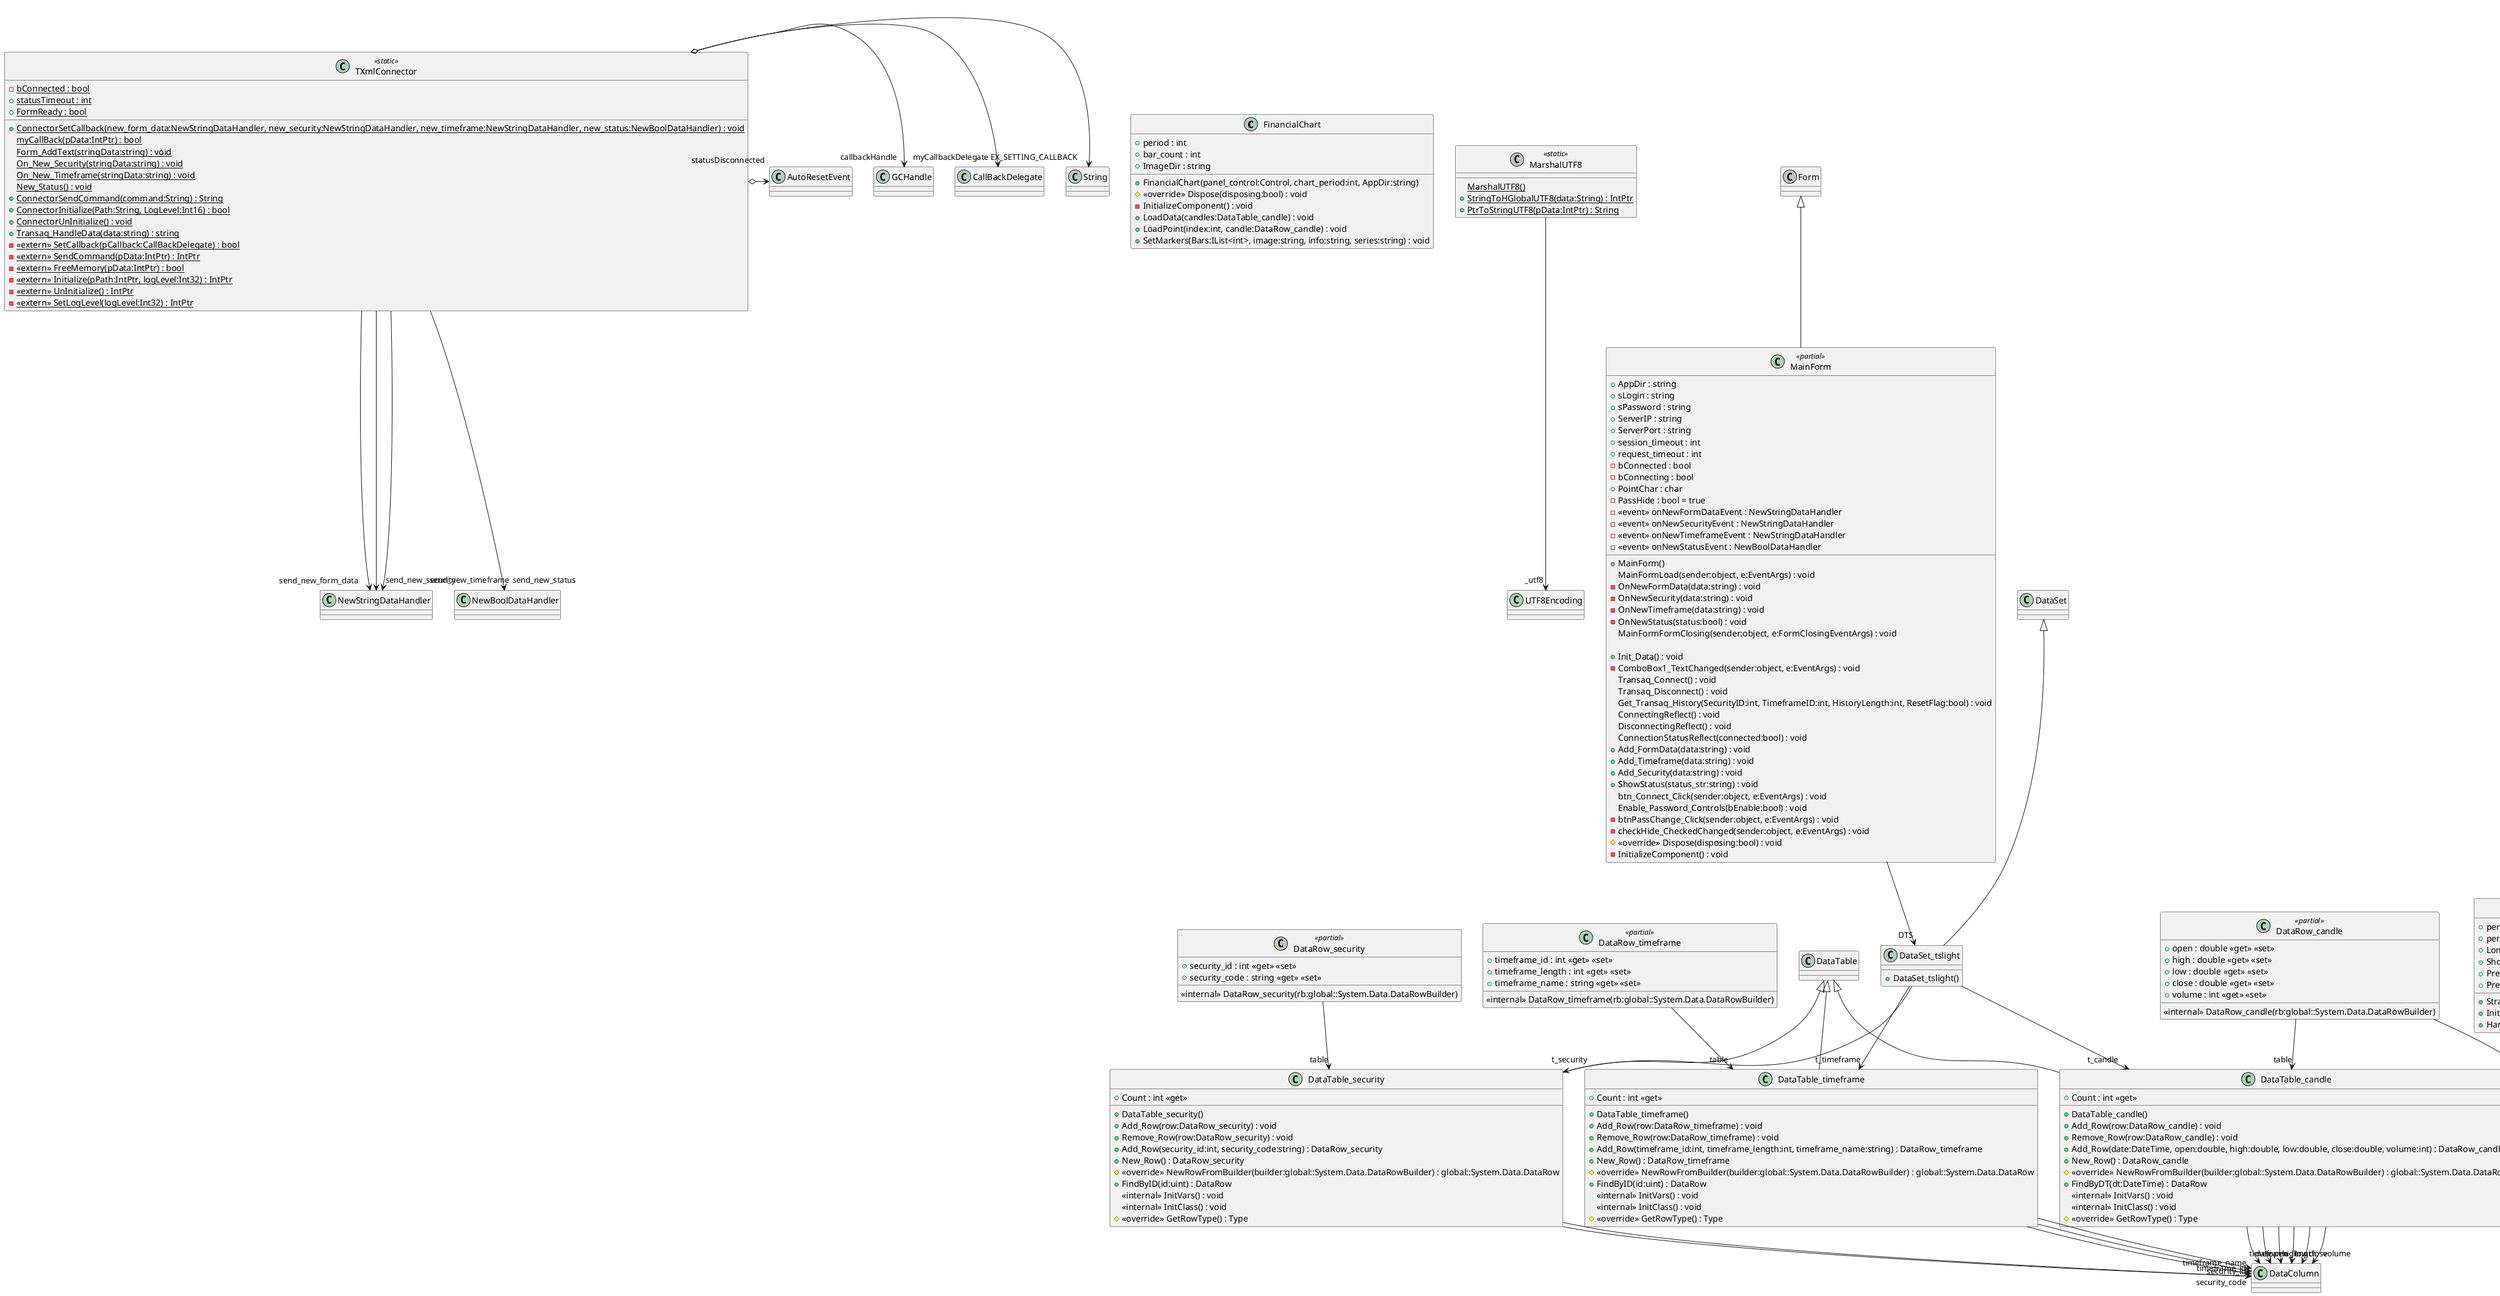 @startuml
class FinancialChart {
    + period : int
    + bar_count : int
    + ImageDir : string
    + FinancialChart(panel_control:Control, chart_period:int, AppDir:string)
    # <<override>> Dispose(disposing:bool) : void
    - InitializeComponent() : void
    + LoadData(candles:DataTable_candle) : void
    + LoadPoint(index:int, candle:DataRow_candle) : void
    + SetMarkers(Bars:IList<int>, image:string, info:string, series:string) : void
}
class MarshalUTF8 <<static>> {
    {static} MarshalUTF8()
    + {static} StringToHGlobalUTF8(data:String) : IntPtr
    + {static} PtrToStringUTF8(pData:IntPtr) : String
}
class TXmlConnector <<static>> {
    - {static} bConnected : bool
    + {static} statusTimeout : int
    + {static} FormReady : bool
    + {static} ConnectorSetCallback(new_form_data:NewStringDataHandler, new_security:NewStringDataHandler, new_timeframe:NewStringDataHandler, new_status:NewBoolDataHandler) : void
    {static} myCallBack(pData:IntPtr) : bool
    {static} Form_AddText(stringData:string) : void
    {static} On_New_Security(stringData:string) : void
    {static} On_New_Timeframe(stringData:string) : void
    {static} New_Status() : void
    + {static} ConnectorSendCommand(command:String) : String
    + {static} ConnectorInitialize(Path:String, LogLevel:Int16) : bool
    + {static} ConnectorUnInitialize() : void
    + {static} Transaq_HandleData(data:string) : string
    - {static} <<extern>> SetCallback(pCallback:CallBackDelegate) : bool
    - {static} <<extern>> SendCommand(pData:IntPtr) : IntPtr
    - {static} <<extern>> FreeMemory(pData:IntPtr) : bool
    - {static} <<extern>> Initialize(pPath:IntPtr, logLevel:Int32) : IntPtr
    - {static} <<extern>> UnInitialize() : IntPtr
    - {static} <<extern>> SetLogLevel(logLevel:Int32) : IntPtr
}
MarshalUTF8 --> "_utf8" UTF8Encoding
TXmlConnector o-> "EX_SETTING_CALLBACK" String
TXmlConnector o-> "myCallbackDelegate" CallBackDelegate
TXmlConnector o-> "callbackHandle" GCHandle
TXmlConnector o-> "statusDisconnected" AutoResetEvent
TXmlConnector --> "send_new_form_data" NewStringDataHandler
TXmlConnector --> "send_new_security" NewStringDataHandler
TXmlConnector --> "send_new_timeframe" NewStringDataHandler
TXmlConnector --> "send_new_status" NewBoolDataHandler
class DataSet_tslight {
    + DataSet_tslight()
}
class DataTable_security {
    + DataTable_security()
    + Count : int <<get>>
    + Add_Row(row:DataRow_security) : void
    + Remove_Row(row:DataRow_security) : void
    + Add_Row(security_id:int, security_code:string) : DataRow_security
    + New_Row() : DataRow_security
    # <<override>> NewRowFromBuilder(builder:global::System.Data.DataRowBuilder) : global::System.Data.DataRow
    + FindByID(id:uint) : DataRow
    <<internal>> InitVars() : void
    <<internal>> InitClass() : void
    # <<override>> GetRowType() : Type
}
class DataRow_security <<partial>> {
    <<internal>> DataRow_security(rb:global::System.Data.DataRowBuilder)
    + security_id : int <<get>> <<set>>
    + security_code : string <<get>> <<set>>
}
class DataTable_timeframe {
    + DataTable_timeframe()
    + Count : int <<get>>
    + Add_Row(row:DataRow_timeframe) : void
    + Remove_Row(row:DataRow_timeframe) : void
    + Add_Row(timeframe_id:int, timeframe_length:int, timeframe_name:string) : DataRow_timeframe
    + New_Row() : DataRow_timeframe
    # <<override>> NewRowFromBuilder(builder:global::System.Data.DataRowBuilder) : global::System.Data.DataRow
    + FindByID(id:uint) : DataRow
    <<internal>> InitVars() : void
    <<internal>> InitClass() : void
    # <<override>> GetRowType() : Type
}
class DataRow_timeframe <<partial>> {
    <<internal>> DataRow_timeframe(rb:global::System.Data.DataRowBuilder)
    + timeframe_id : int <<get>> <<set>>
    + timeframe_length : int <<get>> <<set>>
    + timeframe_name : string <<get>> <<set>>
}
class DataTable_candle {
    + DataTable_candle()
    + Count : int <<get>>
    + Add_Row(row:DataRow_candle) : void
    + Remove_Row(row:DataRow_candle) : void
    + Add_Row(date:DateTime, open:double, high:double, low:double, close:double, volume:int) : DataRow_candle
    + New_Row() : DataRow_candle
    # <<override>> NewRowFromBuilder(builder:global::System.Data.DataRowBuilder) : global::System.Data.DataRow
    + FindByDT(dt:DateTime) : DataRow
    <<internal>> InitVars() : void
    <<internal>> InitClass() : void
    # <<override>> GetRowType() : Type
}
class DataRow_candle <<partial>> {
    <<internal>> DataRow_candle(rb:global::System.Data.DataRowBuilder)
    + open : double <<get>> <<set>>
    + high : double <<get>> <<set>>
    + low : double <<get>> <<set>>
    + close : double <<get>> <<set>>
    + volume : int <<get>> <<set>>
}
DataSet <|-- DataSet_tslight
DataSet_tslight --> "t_security" DataTable_security
DataSet_tslight --> "t_timeframe" DataTable_timeframe
DataSet_tslight --> "t_candle" DataTable_candle
DataTable <|-- DataTable_security
DataTable_security --> "security_id" DataColumn
DataTable_security --> "security_code" DataColumn
DataRow_security --> "table" DataTable_security
DataTable <|-- DataTable_timeframe
DataTable_timeframe --> "timeframe_id" DataColumn
DataTable_timeframe --> "timeframe_length" DataColumn
DataTable_timeframe --> "timeframe_name" DataColumn
DataRow_timeframe --> "table" DataTable_timeframe
DataTable <|-- DataTable_candle
DataTable_candle --> "date" DataColumn
DataTable_candle --> "open" DataColumn
DataTable_candle --> "high" DataColumn
DataTable_candle --> "low" DataColumn
DataTable_candle --> "close" DataColumn
DataTable_candle --> "volume" DataColumn
DataRow_candle --> "table" DataTable_candle
DataRow_candle --> "date" DateTime
class log <<static>> {
    {static} - LogFlag : bool = false
    + {static} WriteLog(log_str:string) : void
    + {static} StartLogging(path:string) : void
    + {static} StopLogging() : void
}
log --> "LogFile" StreamWriter
class MainForm <<partial>> {
    + AppDir : string
    + sLogin : string
    + sPassword : string
    + ServerIP : string
    + ServerPort : string
    + session_timeout : int
    + request_timeout : int
    - bConnected : bool
    - bConnecting : bool
    + PointChar : char
    - PassHide : bool = true
    -  <<event>> onNewFormDataEvent : NewStringDataHandler 
    -  <<event>> onNewSecurityEvent : NewStringDataHandler 
    -  <<event>> onNewTimeframeEvent : NewStringDataHandler 
    -  <<event>> onNewStatusEvent : NewBoolDataHandler 
    + MainForm()
    MainFormLoad(sender:object, e:EventArgs) : void
    - OnNewFormData(data:string) : void
    - OnNewSecurity(data:string) : void
    - OnNewTimeframe(data:string) : void
    - OnNewStatus(status:bool) : void
    MainFormFormClosing(sender:object, e:FormClosingEventArgs) : void
    
    + Init_Data() : void
    - ComboBox1_TextChanged(sender:object, e:EventArgs) : void
    Transaq_Connect() : void
    Transaq_Disconnect() : void
    Get_Transaq_History(SecurityID:int, TimeframeID:int, HistoryLength:int, ResetFlag:bool) : void
    ConnectingReflect() : void
    DisconnectingReflect() : void
    ConnectionStatusReflect(connected:bool) : void
    + Add_FormData(data:string) : void
    + Add_Timeframe(data:string) : void
    + Add_Security(data:string) : void
    + ShowStatus(status_str:string) : void
    btn_Connect_Click(sender:object, e:EventArgs) : void
    Enable_Password_Controls(bEnable:bool) : void
    - btnPassChange_Click(sender:object, e:EventArgs) : void
    - checkHide_CheckedChanged(sender:object, e:EventArgs) : void
}
Form <|-- MainForm
MainForm --> "DTS" DataSet_tslight
class MainForm <<partial>> {
    # <<override>> Dispose(disposing:bool) : void
    - InitializeComponent() : void
}
class Program <<sealed>> {
    - {static} Main(args:string[]) : void
}
class StrategyClass {
    + period1 : int
    + period2 : int
    + LongPos : bool
    + ShortPos : bool
    + PrevLongPos : bool
    + PrevShortPos : bool
    + StrategyClass(p1:int, p2:int)
    + InitParams(p1:int, p2:int) : void
    + Handle(Candles:DataTable_candle) : void
}
class "IList`1"<T> {
}
Object <|-- StrategyClass
StrategyClass --> "LastDT" DateTime
StrategyClass --> "BuyDT" DateTime
StrategyClass --> "SellDT" DateTime
StrategyClass --> "ShortDT" DateTime
StrategyClass --> "CoverDT" DateTime
StrategyClass --> "nBuy<int>" "IList`1"
StrategyClass --> "nSell<int>" "IList`1"
StrategyClass --> "nShort<int>" "IList`1"
StrategyClass --> "nCover<int>" "IList`1"
@enduml

